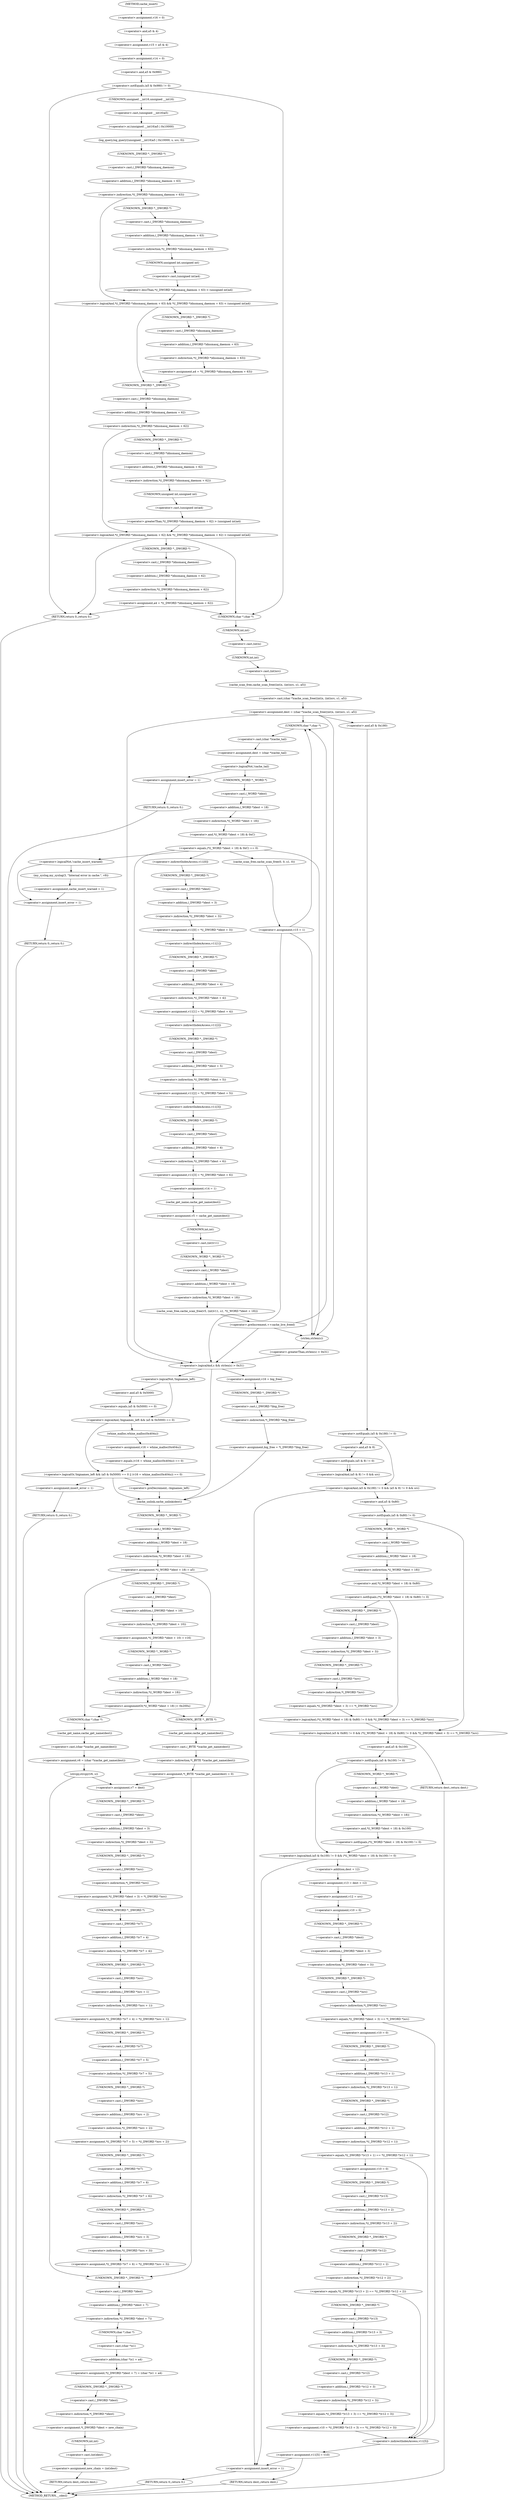 digraph cache_insert {  
"1000132" [label = "(<operator>.assignment,v16 = 0)" ]
"1000135" [label = "(<operator>.assignment,v15 = a5 & 4)" ]
"1000137" [label = "(<operator>.and,a5 & 4)" ]
"1000140" [label = "(<operator>.assignment,v14 = 0)" ]
"1000144" [label = "(<operator>.notEquals,(a5 & 0x980) != 0)" ]
"1000145" [label = "(<operator>.and,a5 & 0x980)" ]
"1000150" [label = "(log_query,log_query((unsigned __int16)a5 | 0x10000, s, src, 0))" ]
"1000151" [label = "(<operator>.or,(unsigned __int16)a5 | 0x10000)" ]
"1000152" [label = "(<operator>.cast,(unsigned __int16)a5)" ]
"1000153" [label = "(UNKNOWN,unsigned __int16,unsigned __int16)" ]
"1000160" [label = "(<operator>.logicalAnd,*((_DWORD *)dnsmasq_daemon + 63) && *((_DWORD *)dnsmasq_daemon + 63) < (unsigned int)a4)" ]
"1000161" [label = "(<operator>.indirection,*((_DWORD *)dnsmasq_daemon + 63))" ]
"1000162" [label = "(<operator>.addition,(_DWORD *)dnsmasq_daemon + 63)" ]
"1000163" [label = "(<operator>.cast,(_DWORD *)dnsmasq_daemon)" ]
"1000164" [label = "(UNKNOWN,_DWORD *,_DWORD *)" ]
"1000167" [label = "(<operator>.lessThan,*((_DWORD *)dnsmasq_daemon + 63) < (unsigned int)a4)" ]
"1000168" [label = "(<operator>.indirection,*((_DWORD *)dnsmasq_daemon + 63))" ]
"1000169" [label = "(<operator>.addition,(_DWORD *)dnsmasq_daemon + 63)" ]
"1000170" [label = "(<operator>.cast,(_DWORD *)dnsmasq_daemon)" ]
"1000171" [label = "(UNKNOWN,_DWORD *,_DWORD *)" ]
"1000174" [label = "(<operator>.cast,(unsigned int)a4)" ]
"1000175" [label = "(UNKNOWN,unsigned int,unsigned int)" ]
"1000177" [label = "(<operator>.assignment,a4 = *((_DWORD *)dnsmasq_daemon + 63))" ]
"1000179" [label = "(<operator>.indirection,*((_DWORD *)dnsmasq_daemon + 63))" ]
"1000180" [label = "(<operator>.addition,(_DWORD *)dnsmasq_daemon + 63)" ]
"1000181" [label = "(<operator>.cast,(_DWORD *)dnsmasq_daemon)" ]
"1000182" [label = "(UNKNOWN,_DWORD *,_DWORD *)" ]
"1000186" [label = "(<operator>.logicalAnd,*((_DWORD *)dnsmasq_daemon + 62) && *((_DWORD *)dnsmasq_daemon + 62) > (unsigned int)a4)" ]
"1000187" [label = "(<operator>.indirection,*((_DWORD *)dnsmasq_daemon + 62))" ]
"1000188" [label = "(<operator>.addition,(_DWORD *)dnsmasq_daemon + 62)" ]
"1000189" [label = "(<operator>.cast,(_DWORD *)dnsmasq_daemon)" ]
"1000190" [label = "(UNKNOWN,_DWORD *,_DWORD *)" ]
"1000193" [label = "(<operator>.greaterThan,*((_DWORD *)dnsmasq_daemon + 62) > (unsigned int)a4)" ]
"1000194" [label = "(<operator>.indirection,*((_DWORD *)dnsmasq_daemon + 62))" ]
"1000195" [label = "(<operator>.addition,(_DWORD *)dnsmasq_daemon + 62)" ]
"1000196" [label = "(<operator>.cast,(_DWORD *)dnsmasq_daemon)" ]
"1000197" [label = "(UNKNOWN,_DWORD *,_DWORD *)" ]
"1000200" [label = "(<operator>.cast,(unsigned int)a4)" ]
"1000201" [label = "(UNKNOWN,unsigned int,unsigned int)" ]
"1000203" [label = "(<operator>.assignment,a4 = *((_DWORD *)dnsmasq_daemon + 62))" ]
"1000205" [label = "(<operator>.indirection,*((_DWORD *)dnsmasq_daemon + 62))" ]
"1000206" [label = "(<operator>.addition,(_DWORD *)dnsmasq_daemon + 62)" ]
"1000207" [label = "(<operator>.cast,(_DWORD *)dnsmasq_daemon)" ]
"1000208" [label = "(UNKNOWN,_DWORD *,_DWORD *)" ]
"1000213" [label = "(RETURN,return 0;,return 0;)" ]
"1000215" [label = "(<operator>.assignment,dest = (char *)cache_scan_free((int)s, (int)src, s1, a5))" ]
"1000217" [label = "(<operator>.cast,(char *)cache_scan_free((int)s, (int)src, s1, a5))" ]
"1000218" [label = "(UNKNOWN,char *,char *)" ]
"1000219" [label = "(cache_scan_free,cache_scan_free((int)s, (int)src, s1, a5))" ]
"1000220" [label = "(<operator>.cast,(int)s)" ]
"1000221" [label = "(UNKNOWN,int,int)" ]
"1000223" [label = "(<operator>.cast,(int)src)" ]
"1000224" [label = "(UNKNOWN,int,int)" ]
"1000232" [label = "(<operator>.logicalAnd,(a5 & 0x180) != 0 && (a5 & 8) != 0 && src)" ]
"1000233" [label = "(<operator>.notEquals,(a5 & 0x180) != 0)" ]
"1000234" [label = "(<operator>.and,a5 & 0x180)" ]
"1000238" [label = "(<operator>.logicalAnd,(a5 & 8) != 0 && src)" ]
"1000239" [label = "(<operator>.notEquals,(a5 & 8) != 0)" ]
"1000240" [label = "(<operator>.and,a5 & 8)" ]
"1000247" [label = "(<operator>.logicalAnd,(a5 & 0x80) != 0 && (*((_WORD *)dest + 18) & 0x80) != 0 && *((_DWORD *)dest + 3) == *(_DWORD *)src)" ]
"1000248" [label = "(<operator>.notEquals,(a5 & 0x80) != 0)" ]
"1000249" [label = "(<operator>.and,a5 & 0x80)" ]
"1000253" [label = "(<operator>.logicalAnd,(*((_WORD *)dest + 18) & 0x80) != 0 && *((_DWORD *)dest + 3) == *(_DWORD *)src)" ]
"1000254" [label = "(<operator>.notEquals,(*((_WORD *)dest + 18) & 0x80) != 0)" ]
"1000255" [label = "(<operator>.and,*((_WORD *)dest + 18) & 0x80)" ]
"1000256" [label = "(<operator>.indirection,*((_WORD *)dest + 18))" ]
"1000257" [label = "(<operator>.addition,(_WORD *)dest + 18)" ]
"1000258" [label = "(<operator>.cast,(_WORD *)dest)" ]
"1000259" [label = "(UNKNOWN,_WORD *,_WORD *)" ]
"1000264" [label = "(<operator>.equals,*((_DWORD *)dest + 3) == *(_DWORD *)src)" ]
"1000265" [label = "(<operator>.indirection,*((_DWORD *)dest + 3))" ]
"1000266" [label = "(<operator>.addition,(_DWORD *)dest + 3)" ]
"1000267" [label = "(<operator>.cast,(_DWORD *)dest)" ]
"1000268" [label = "(UNKNOWN,_DWORD *,_DWORD *)" ]
"1000271" [label = "(<operator>.indirection,*(_DWORD *)src)" ]
"1000272" [label = "(<operator>.cast,(_DWORD *)src)" ]
"1000273" [label = "(UNKNOWN,_DWORD *,_DWORD *)" ]
"1000275" [label = "(RETURN,return dest;,return dest;)" ]
"1000278" [label = "(<operator>.logicalAnd,(a5 & 0x100) != 0 && (*((_WORD *)dest + 18) & 0x100) != 0)" ]
"1000279" [label = "(<operator>.notEquals,(a5 & 0x100) != 0)" ]
"1000280" [label = "(<operator>.and,a5 & 0x100)" ]
"1000284" [label = "(<operator>.notEquals,(*((_WORD *)dest + 18) & 0x100) != 0)" ]
"1000285" [label = "(<operator>.and,*((_WORD *)dest + 18) & 0x100)" ]
"1000286" [label = "(<operator>.indirection,*((_WORD *)dest + 18))" ]
"1000287" [label = "(<operator>.addition,(_WORD *)dest + 18)" ]
"1000288" [label = "(<operator>.cast,(_WORD *)dest)" ]
"1000289" [label = "(UNKNOWN,_WORD *,_WORD *)" ]
"1000295" [label = "(<operator>.assignment,v13 = dest + 12)" ]
"1000297" [label = "(<operator>.addition,dest + 12)" ]
"1000300" [label = "(<operator>.assignment,v12 = src)" ]
"1000303" [label = "(<operator>.assignment,v10 = 0)" ]
"1000307" [label = "(<operator>.equals,*((_DWORD *)dest + 3) == *(_DWORD *)src)" ]
"1000308" [label = "(<operator>.indirection,*((_DWORD *)dest + 3))" ]
"1000309" [label = "(<operator>.addition,(_DWORD *)dest + 3)" ]
"1000310" [label = "(<operator>.cast,(_DWORD *)dest)" ]
"1000311" [label = "(UNKNOWN,_DWORD *,_DWORD *)" ]
"1000314" [label = "(<operator>.indirection,*(_DWORD *)src)" ]
"1000315" [label = "(<operator>.cast,(_DWORD *)src)" ]
"1000316" [label = "(UNKNOWN,_DWORD *,_DWORD *)" ]
"1000319" [label = "(<operator>.assignment,v10 = 0)" ]
"1000323" [label = "(<operator>.equals,*((_DWORD *)v13 + 1) == *((_DWORD *)v12 + 1))" ]
"1000324" [label = "(<operator>.indirection,*((_DWORD *)v13 + 1))" ]
"1000325" [label = "(<operator>.addition,(_DWORD *)v13 + 1)" ]
"1000326" [label = "(<operator>.cast,(_DWORD *)v13)" ]
"1000327" [label = "(UNKNOWN,_DWORD *,_DWORD *)" ]
"1000330" [label = "(<operator>.indirection,*((_DWORD *)v12 + 1))" ]
"1000331" [label = "(<operator>.addition,(_DWORD *)v12 + 1)" ]
"1000332" [label = "(<operator>.cast,(_DWORD *)v12)" ]
"1000333" [label = "(UNKNOWN,_DWORD *,_DWORD *)" ]
"1000337" [label = "(<operator>.assignment,v10 = 0)" ]
"1000341" [label = "(<operator>.equals,*((_DWORD *)v13 + 2) == *((_DWORD *)v12 + 2))" ]
"1000342" [label = "(<operator>.indirection,*((_DWORD *)v13 + 2))" ]
"1000343" [label = "(<operator>.addition,(_DWORD *)v13 + 2)" ]
"1000344" [label = "(<operator>.cast,(_DWORD *)v13)" ]
"1000345" [label = "(UNKNOWN,_DWORD *,_DWORD *)" ]
"1000348" [label = "(<operator>.indirection,*((_DWORD *)v12 + 2))" ]
"1000349" [label = "(<operator>.addition,(_DWORD *)v12 + 2)" ]
"1000350" [label = "(<operator>.cast,(_DWORD *)v12)" ]
"1000351" [label = "(UNKNOWN,_DWORD *,_DWORD *)" ]
"1000354" [label = "(<operator>.assignment,v10 = *((_DWORD *)v13 + 3) == *((_DWORD *)v12 + 3))" ]
"1000356" [label = "(<operator>.equals,*((_DWORD *)v13 + 3) == *((_DWORD *)v12 + 3))" ]
"1000357" [label = "(<operator>.indirection,*((_DWORD *)v13 + 3))" ]
"1000358" [label = "(<operator>.addition,(_DWORD *)v13 + 3)" ]
"1000359" [label = "(<operator>.cast,(_DWORD *)v13)" ]
"1000360" [label = "(UNKNOWN,_DWORD *,_DWORD *)" ]
"1000363" [label = "(<operator>.indirection,*((_DWORD *)v12 + 3))" ]
"1000364" [label = "(<operator>.addition,(_DWORD *)v12 + 3)" ]
"1000365" [label = "(<operator>.cast,(_DWORD *)v12)" ]
"1000366" [label = "(UNKNOWN,_DWORD *,_DWORD *)" ]
"1000369" [label = "(<operator>.assignment,v11[5] = v10)" ]
"1000370" [label = "(<operator>.indirectIndexAccess,v11[5])" ]
"1000376" [label = "(RETURN,return dest;,return dest;)" ]
"1000378" [label = "(<operator>.assignment,insert_error = 1)" ]
"1000381" [label = "(RETURN,return 0;,return 0;)" ]
"1000386" [label = "(<operator>.assignment,dest = (char *)cache_tail)" ]
"1000388" [label = "(<operator>.cast,(char *)cache_tail)" ]
"1000389" [label = "(UNKNOWN,char *,char *)" ]
"1000392" [label = "(<operator>.logicalNot,!cache_tail)" ]
"1000395" [label = "(<operator>.assignment,insert_error = 1)" ]
"1000398" [label = "(RETURN,return 0;,return 0;)" ]
"1000401" [label = "(<operator>.equals,(*((_WORD *)dest + 18) & 0xC) == 0)" ]
"1000402" [label = "(<operator>.and,*((_WORD *)dest + 18) & 0xC)" ]
"1000403" [label = "(<operator>.indirection,*((_WORD *)dest + 18))" ]
"1000404" [label = "(<operator>.addition,(_WORD *)dest + 18)" ]
"1000405" [label = "(<operator>.cast,(_WORD *)dest)" ]
"1000406" [label = "(UNKNOWN,_WORD *,_WORD *)" ]
"1000416" [label = "(<operator>.logicalNot,!cache_insert_warned)" ]
"1000419" [label = "(my_syslog,my_syslog(3, \"Internal error in cache.\", v9))" ]
"1000423" [label = "(<operator>.assignment,cache_insert_warned = 1)" ]
"1000426" [label = "(<operator>.assignment,insert_error = 1)" ]
"1000429" [label = "(RETURN,return 0;,return 0;)" ]
"1000434" [label = "(<operator>.assignment,v11[0] = *((_DWORD *)dest + 3))" ]
"1000435" [label = "(<operator>.indirectIndexAccess,v11[0])" ]
"1000438" [label = "(<operator>.indirection,*((_DWORD *)dest + 3))" ]
"1000439" [label = "(<operator>.addition,(_DWORD *)dest + 3)" ]
"1000440" [label = "(<operator>.cast,(_DWORD *)dest)" ]
"1000441" [label = "(UNKNOWN,_DWORD *,_DWORD *)" ]
"1000444" [label = "(<operator>.assignment,v11[1] = *((_DWORD *)dest + 4))" ]
"1000445" [label = "(<operator>.indirectIndexAccess,v11[1])" ]
"1000448" [label = "(<operator>.indirection,*((_DWORD *)dest + 4))" ]
"1000449" [label = "(<operator>.addition,(_DWORD *)dest + 4)" ]
"1000450" [label = "(<operator>.cast,(_DWORD *)dest)" ]
"1000451" [label = "(UNKNOWN,_DWORD *,_DWORD *)" ]
"1000454" [label = "(<operator>.assignment,v11[2] = *((_DWORD *)dest + 5))" ]
"1000455" [label = "(<operator>.indirectIndexAccess,v11[2])" ]
"1000458" [label = "(<operator>.indirection,*((_DWORD *)dest + 5))" ]
"1000459" [label = "(<operator>.addition,(_DWORD *)dest + 5)" ]
"1000460" [label = "(<operator>.cast,(_DWORD *)dest)" ]
"1000461" [label = "(UNKNOWN,_DWORD *,_DWORD *)" ]
"1000464" [label = "(<operator>.assignment,v11[3] = *((_DWORD *)dest + 6))" ]
"1000465" [label = "(<operator>.indirectIndexAccess,v11[3])" ]
"1000468" [label = "(<operator>.indirection,*((_DWORD *)dest + 6))" ]
"1000469" [label = "(<operator>.addition,(_DWORD *)dest + 6)" ]
"1000470" [label = "(<operator>.cast,(_DWORD *)dest)" ]
"1000471" [label = "(UNKNOWN,_DWORD *,_DWORD *)" ]
"1000474" [label = "(<operator>.assignment,v14 = 1)" ]
"1000477" [label = "(<operator>.assignment,v5 = cache_get_name(dest))" ]
"1000479" [label = "(cache_get_name,cache_get_name(dest))" ]
"1000481" [label = "(cache_scan_free,cache_scan_free(v5, (int)v11, s1, *((_WORD *)dest + 18)))" ]
"1000483" [label = "(<operator>.cast,(int)v11)" ]
"1000484" [label = "(UNKNOWN,int,int)" ]
"1000487" [label = "(<operator>.indirection,*((_WORD *)dest + 18))" ]
"1000488" [label = "(<operator>.addition,(_WORD *)dest + 18)" ]
"1000489" [label = "(<operator>.cast,(_WORD *)dest)" ]
"1000490" [label = "(UNKNOWN,_WORD *,_WORD *)" ]
"1000493" [label = "(<operator>.preIncrement,++cache_live_freed)" ]
"1000497" [label = "(cache_scan_free,cache_scan_free(0, 0, s1, 0))" ]
"1000502" [label = "(<operator>.assignment,v15 = 1)" ]
"1000506" [label = "(<operator>.logicalAnd,s && strlen(s) > 0x31)" ]
"1000508" [label = "(<operator>.greaterThan,strlen(s) > 0x31)" ]
"1000509" [label = "(strlen,strlen(s))" ]
"1000516" [label = "(<operator>.assignment,v16 = big_free)" ]
"1000519" [label = "(<operator>.assignment,big_free = *(_DWORD *)big_free)" ]
"1000521" [label = "(<operator>.indirection,*(_DWORD *)big_free)" ]
"1000522" [label = "(<operator>.cast,(_DWORD *)big_free)" ]
"1000523" [label = "(UNKNOWN,_DWORD *,_DWORD *)" ]
"1000528" [label = "(<operator>.logicalOr,!bignames_left && (a5 & 0x5000) == 0 || (v16 = whine_malloc(0x404u)) == 0)" ]
"1000529" [label = "(<operator>.logicalAnd,!bignames_left && (a5 & 0x5000) == 0)" ]
"1000530" [label = "(<operator>.logicalNot,!bignames_left)" ]
"1000532" [label = "(<operator>.equals,(a5 & 0x5000) == 0)" ]
"1000533" [label = "(<operator>.and,a5 & 0x5000)" ]
"1000537" [label = "(<operator>.equals,(v16 = whine_malloc(0x404u)) == 0)" ]
"1000538" [label = "(<operator>.assignment,v16 = whine_malloc(0x404u))" ]
"1000540" [label = "(whine_malloc,whine_malloc(0x404u))" ]
"1000544" [label = "(<operator>.assignment,insert_error = 1)" ]
"1000547" [label = "(RETURN,return 0;,return 0;)" ]
"1000551" [label = "(<operator>.preDecrement,--bignames_left)" ]
"1000553" [label = "(cache_unlink,cache_unlink(dest))" ]
"1000555" [label = "(<operator>.assignment,*((_WORD *)dest + 18) = a5)" ]
"1000556" [label = "(<operator>.indirection,*((_WORD *)dest + 18))" ]
"1000557" [label = "(<operator>.addition,(_WORD *)dest + 18)" ]
"1000558" [label = "(<operator>.cast,(_WORD *)dest)" ]
"1000559" [label = "(UNKNOWN,_WORD *,_WORD *)" ]
"1000566" [label = "(<operator>.assignment,*((_DWORD *)dest + 10) = v16)" ]
"1000567" [label = "(<operator>.indirection,*((_DWORD *)dest + 10))" ]
"1000568" [label = "(<operator>.addition,(_DWORD *)dest + 10)" ]
"1000569" [label = "(<operator>.cast,(_DWORD *)dest)" ]
"1000570" [label = "(UNKNOWN,_DWORD *,_DWORD *)" ]
"1000574" [label = "(<operators>.assignmentOr,*((_WORD *)dest + 18) |= 0x200u)" ]
"1000575" [label = "(<operator>.indirection,*((_WORD *)dest + 18))" ]
"1000576" [label = "(<operator>.addition,(_WORD *)dest + 18)" ]
"1000577" [label = "(<operator>.cast,(_WORD *)dest)" ]
"1000578" [label = "(UNKNOWN,_WORD *,_WORD *)" ]
"1000585" [label = "(<operator>.assignment,v6 = (char *)cache_get_name(dest))" ]
"1000587" [label = "(<operator>.cast,(char *)cache_get_name(dest))" ]
"1000588" [label = "(UNKNOWN,char *,char *)" ]
"1000589" [label = "(cache_get_name,cache_get_name(dest))" ]
"1000591" [label = "(strcpy,strcpy(v6, s))" ]
"1000596" [label = "(<operator>.assignment,*(_BYTE *)cache_get_name(dest) = 0)" ]
"1000597" [label = "(<operator>.indirection,*(_BYTE *)cache_get_name(dest))" ]
"1000598" [label = "(<operator>.cast,(_BYTE *)cache_get_name(dest))" ]
"1000599" [label = "(UNKNOWN,_BYTE *,_BYTE *)" ]
"1000600" [label = "(cache_get_name,cache_get_name(dest))" ]
"1000606" [label = "(<operator>.assignment,v7 = dest)" ]
"1000609" [label = "(<operator>.assignment,*((_DWORD *)dest + 3) = *(_DWORD *)src)" ]
"1000610" [label = "(<operator>.indirection,*((_DWORD *)dest + 3))" ]
"1000611" [label = "(<operator>.addition,(_DWORD *)dest + 3)" ]
"1000612" [label = "(<operator>.cast,(_DWORD *)dest)" ]
"1000613" [label = "(UNKNOWN,_DWORD *,_DWORD *)" ]
"1000616" [label = "(<operator>.indirection,*(_DWORD *)src)" ]
"1000617" [label = "(<operator>.cast,(_DWORD *)src)" ]
"1000618" [label = "(UNKNOWN,_DWORD *,_DWORD *)" ]
"1000620" [label = "(<operator>.assignment,*((_DWORD *)v7 + 4) = *((_DWORD *)src + 1))" ]
"1000621" [label = "(<operator>.indirection,*((_DWORD *)v7 + 4))" ]
"1000622" [label = "(<operator>.addition,(_DWORD *)v7 + 4)" ]
"1000623" [label = "(<operator>.cast,(_DWORD *)v7)" ]
"1000624" [label = "(UNKNOWN,_DWORD *,_DWORD *)" ]
"1000627" [label = "(<operator>.indirection,*((_DWORD *)src + 1))" ]
"1000628" [label = "(<operator>.addition,(_DWORD *)src + 1)" ]
"1000629" [label = "(<operator>.cast,(_DWORD *)src)" ]
"1000630" [label = "(UNKNOWN,_DWORD *,_DWORD *)" ]
"1000633" [label = "(<operator>.assignment,*((_DWORD *)v7 + 5) = *((_DWORD *)src + 2))" ]
"1000634" [label = "(<operator>.indirection,*((_DWORD *)v7 + 5))" ]
"1000635" [label = "(<operator>.addition,(_DWORD *)v7 + 5)" ]
"1000636" [label = "(<operator>.cast,(_DWORD *)v7)" ]
"1000637" [label = "(UNKNOWN,_DWORD *,_DWORD *)" ]
"1000640" [label = "(<operator>.indirection,*((_DWORD *)src + 2))" ]
"1000641" [label = "(<operator>.addition,(_DWORD *)src + 2)" ]
"1000642" [label = "(<operator>.cast,(_DWORD *)src)" ]
"1000643" [label = "(UNKNOWN,_DWORD *,_DWORD *)" ]
"1000646" [label = "(<operator>.assignment,*((_DWORD *)v7 + 6) = *((_DWORD *)src + 3))" ]
"1000647" [label = "(<operator>.indirection,*((_DWORD *)v7 + 6))" ]
"1000648" [label = "(<operator>.addition,(_DWORD *)v7 + 6)" ]
"1000649" [label = "(<operator>.cast,(_DWORD *)v7)" ]
"1000650" [label = "(UNKNOWN,_DWORD *,_DWORD *)" ]
"1000653" [label = "(<operator>.indirection,*((_DWORD *)src + 3))" ]
"1000654" [label = "(<operator>.addition,(_DWORD *)src + 3)" ]
"1000655" [label = "(<operator>.cast,(_DWORD *)src)" ]
"1000656" [label = "(UNKNOWN,_DWORD *,_DWORD *)" ]
"1000659" [label = "(<operator>.assignment,*((_DWORD *)dest + 7) = (char *)s1 + a4)" ]
"1000660" [label = "(<operator>.indirection,*((_DWORD *)dest + 7))" ]
"1000661" [label = "(<operator>.addition,(_DWORD *)dest + 7)" ]
"1000662" [label = "(<operator>.cast,(_DWORD *)dest)" ]
"1000663" [label = "(UNKNOWN,_DWORD *,_DWORD *)" ]
"1000666" [label = "(<operator>.addition,(char *)s1 + a4)" ]
"1000667" [label = "(<operator>.cast,(char *)s1)" ]
"1000668" [label = "(UNKNOWN,char *,char *)" ]
"1000671" [label = "(<operator>.assignment,*(_DWORD *)dest = new_chain)" ]
"1000672" [label = "(<operator>.indirection,*(_DWORD *)dest)" ]
"1000673" [label = "(<operator>.cast,(_DWORD *)dest)" ]
"1000674" [label = "(UNKNOWN,_DWORD *,_DWORD *)" ]
"1000677" [label = "(<operator>.assignment,new_chain = (int)dest)" ]
"1000679" [label = "(<operator>.cast,(int)dest)" ]
"1000680" [label = "(UNKNOWN,int,int)" ]
"1000682" [label = "(RETURN,return dest;,return dest;)" ]
"1000113" [label = "(METHOD,cache_insert)" ]
"1000684" [label = "(METHOD_RETURN,__cdecl)" ]
  "1000132" -> "1000137" 
  "1000135" -> "1000140" 
  "1000137" -> "1000135" 
  "1000140" -> "1000145" 
  "1000144" -> "1000153" 
  "1000144" -> "1000213" 
  "1000144" -> "1000218" 
  "1000145" -> "1000144" 
  "1000150" -> "1000164" 
  "1000151" -> "1000150" 
  "1000152" -> "1000151" 
  "1000153" -> "1000152" 
  "1000160" -> "1000190" 
  "1000160" -> "1000182" 
  "1000161" -> "1000171" 
  "1000161" -> "1000160" 
  "1000162" -> "1000161" 
  "1000163" -> "1000162" 
  "1000164" -> "1000163" 
  "1000167" -> "1000160" 
  "1000168" -> "1000175" 
  "1000169" -> "1000168" 
  "1000170" -> "1000169" 
  "1000171" -> "1000170" 
  "1000174" -> "1000167" 
  "1000175" -> "1000174" 
  "1000177" -> "1000190" 
  "1000179" -> "1000177" 
  "1000180" -> "1000179" 
  "1000181" -> "1000180" 
  "1000182" -> "1000181" 
  "1000186" -> "1000208" 
  "1000186" -> "1000213" 
  "1000186" -> "1000218" 
  "1000187" -> "1000197" 
  "1000187" -> "1000186" 
  "1000188" -> "1000187" 
  "1000189" -> "1000188" 
  "1000190" -> "1000189" 
  "1000193" -> "1000186" 
  "1000194" -> "1000201" 
  "1000195" -> "1000194" 
  "1000196" -> "1000195" 
  "1000197" -> "1000196" 
  "1000200" -> "1000193" 
  "1000201" -> "1000200" 
  "1000203" -> "1000213" 
  "1000203" -> "1000218" 
  "1000205" -> "1000203" 
  "1000206" -> "1000205" 
  "1000207" -> "1000206" 
  "1000208" -> "1000207" 
  "1000213" -> "1000684" 
  "1000215" -> "1000234" 
  "1000215" -> "1000389" 
  "1000215" -> "1000506" 
  "1000215" -> "1000509" 
  "1000217" -> "1000215" 
  "1000218" -> "1000221" 
  "1000219" -> "1000217" 
  "1000220" -> "1000224" 
  "1000221" -> "1000220" 
  "1000223" -> "1000219" 
  "1000224" -> "1000223" 
  "1000232" -> "1000249" 
  "1000232" -> "1000378" 
  "1000233" -> "1000232" 
  "1000233" -> "1000240" 
  "1000234" -> "1000233" 
  "1000238" -> "1000232" 
  "1000239" -> "1000238" 
  "1000239" -> "1000238" 
  "1000240" -> "1000239" 
  "1000247" -> "1000275" 
  "1000247" -> "1000280" 
  "1000248" -> "1000259" 
  "1000248" -> "1000247" 
  "1000249" -> "1000248" 
  "1000253" -> "1000247" 
  "1000254" -> "1000268" 
  "1000254" -> "1000253" 
  "1000255" -> "1000254" 
  "1000256" -> "1000255" 
  "1000257" -> "1000256" 
  "1000258" -> "1000257" 
  "1000259" -> "1000258" 
  "1000264" -> "1000253" 
  "1000265" -> "1000273" 
  "1000266" -> "1000265" 
  "1000267" -> "1000266" 
  "1000268" -> "1000267" 
  "1000271" -> "1000264" 
  "1000272" -> "1000271" 
  "1000273" -> "1000272" 
  "1000275" -> "1000684" 
  "1000278" -> "1000297" 
  "1000278" -> "1000378" 
  "1000279" -> "1000289" 
  "1000279" -> "1000278" 
  "1000280" -> "1000279" 
  "1000284" -> "1000278" 
  "1000285" -> "1000284" 
  "1000286" -> "1000285" 
  "1000287" -> "1000286" 
  "1000288" -> "1000287" 
  "1000289" -> "1000288" 
  "1000295" -> "1000300" 
  "1000297" -> "1000295" 
  "1000300" -> "1000303" 
  "1000303" -> "1000311" 
  "1000307" -> "1000319" 
  "1000307" -> "1000370" 
  "1000308" -> "1000316" 
  "1000309" -> "1000308" 
  "1000310" -> "1000309" 
  "1000311" -> "1000310" 
  "1000314" -> "1000307" 
  "1000315" -> "1000314" 
  "1000316" -> "1000315" 
  "1000319" -> "1000327" 
  "1000323" -> "1000337" 
  "1000323" -> "1000370" 
  "1000324" -> "1000333" 
  "1000325" -> "1000324" 
  "1000326" -> "1000325" 
  "1000327" -> "1000326" 
  "1000330" -> "1000323" 
  "1000331" -> "1000330" 
  "1000332" -> "1000331" 
  "1000333" -> "1000332" 
  "1000337" -> "1000345" 
  "1000341" -> "1000360" 
  "1000341" -> "1000370" 
  "1000342" -> "1000351" 
  "1000343" -> "1000342" 
  "1000344" -> "1000343" 
  "1000345" -> "1000344" 
  "1000348" -> "1000341" 
  "1000349" -> "1000348" 
  "1000350" -> "1000349" 
  "1000351" -> "1000350" 
  "1000354" -> "1000370" 
  "1000356" -> "1000354" 
  "1000357" -> "1000366" 
  "1000358" -> "1000357" 
  "1000359" -> "1000358" 
  "1000360" -> "1000359" 
  "1000363" -> "1000356" 
  "1000364" -> "1000363" 
  "1000365" -> "1000364" 
  "1000366" -> "1000365" 
  "1000369" -> "1000376" 
  "1000369" -> "1000378" 
  "1000370" -> "1000369" 
  "1000376" -> "1000684" 
  "1000378" -> "1000381" 
  "1000381" -> "1000684" 
  "1000386" -> "1000392" 
  "1000388" -> "1000386" 
  "1000389" -> "1000388" 
  "1000392" -> "1000406" 
  "1000392" -> "1000395" 
  "1000395" -> "1000398" 
  "1000398" -> "1000684" 
  "1000401" -> "1000506" 
  "1000401" -> "1000509" 
  "1000401" -> "1000416" 
  "1000401" -> "1000435" 
  "1000401" -> "1000497" 
  "1000402" -> "1000401" 
  "1000403" -> "1000402" 
  "1000404" -> "1000403" 
  "1000405" -> "1000404" 
  "1000406" -> "1000405" 
  "1000416" -> "1000419" 
  "1000416" -> "1000426" 
  "1000419" -> "1000423" 
  "1000423" -> "1000426" 
  "1000426" -> "1000429" 
  "1000429" -> "1000684" 
  "1000434" -> "1000445" 
  "1000435" -> "1000441" 
  "1000438" -> "1000434" 
  "1000439" -> "1000438" 
  "1000440" -> "1000439" 
  "1000441" -> "1000440" 
  "1000444" -> "1000455" 
  "1000445" -> "1000451" 
  "1000448" -> "1000444" 
  "1000449" -> "1000448" 
  "1000450" -> "1000449" 
  "1000451" -> "1000450" 
  "1000454" -> "1000465" 
  "1000455" -> "1000461" 
  "1000458" -> "1000454" 
  "1000459" -> "1000458" 
  "1000460" -> "1000459" 
  "1000461" -> "1000460" 
  "1000464" -> "1000474" 
  "1000465" -> "1000471" 
  "1000468" -> "1000464" 
  "1000469" -> "1000468" 
  "1000470" -> "1000469" 
  "1000471" -> "1000470" 
  "1000474" -> "1000479" 
  "1000477" -> "1000484" 
  "1000479" -> "1000477" 
  "1000481" -> "1000493" 
  "1000483" -> "1000490" 
  "1000484" -> "1000483" 
  "1000487" -> "1000481" 
  "1000488" -> "1000487" 
  "1000489" -> "1000488" 
  "1000490" -> "1000489" 
  "1000493" -> "1000389" 
  "1000493" -> "1000506" 
  "1000493" -> "1000509" 
  "1000497" -> "1000502" 
  "1000502" -> "1000389" 
  "1000502" -> "1000506" 
  "1000502" -> "1000509" 
  "1000506" -> "1000516" 
  "1000506" -> "1000530" 
  "1000506" -> "1000553" 
  "1000508" -> "1000506" 
  "1000509" -> "1000508" 
  "1000516" -> "1000523" 
  "1000519" -> "1000553" 
  "1000521" -> "1000519" 
  "1000522" -> "1000521" 
  "1000523" -> "1000522" 
  "1000528" -> "1000544" 
  "1000528" -> "1000551" 
  "1000528" -> "1000553" 
  "1000529" -> "1000528" 
  "1000529" -> "1000540" 
  "1000530" -> "1000529" 
  "1000530" -> "1000533" 
  "1000532" -> "1000529" 
  "1000533" -> "1000532" 
  "1000537" -> "1000528" 
  "1000538" -> "1000537" 
  "1000540" -> "1000538" 
  "1000544" -> "1000547" 
  "1000547" -> "1000684" 
  "1000551" -> "1000553" 
  "1000553" -> "1000559" 
  "1000555" -> "1000570" 
  "1000555" -> "1000599" 
  "1000555" -> "1000588" 
  "1000556" -> "1000555" 
  "1000557" -> "1000556" 
  "1000558" -> "1000557" 
  "1000559" -> "1000558" 
  "1000566" -> "1000578" 
  "1000567" -> "1000566" 
  "1000568" -> "1000567" 
  "1000569" -> "1000568" 
  "1000570" -> "1000569" 
  "1000574" -> "1000599" 
  "1000574" -> "1000588" 
  "1000575" -> "1000574" 
  "1000576" -> "1000575" 
  "1000577" -> "1000576" 
  "1000578" -> "1000577" 
  "1000585" -> "1000591" 
  "1000587" -> "1000585" 
  "1000588" -> "1000589" 
  "1000589" -> "1000587" 
  "1000591" -> "1000663" 
  "1000591" -> "1000606" 
  "1000596" -> "1000663" 
  "1000596" -> "1000606" 
  "1000597" -> "1000596" 
  "1000598" -> "1000597" 
  "1000599" -> "1000600" 
  "1000600" -> "1000598" 
  "1000606" -> "1000613" 
  "1000609" -> "1000624" 
  "1000610" -> "1000618" 
  "1000611" -> "1000610" 
  "1000612" -> "1000611" 
  "1000613" -> "1000612" 
  "1000616" -> "1000609" 
  "1000617" -> "1000616" 
  "1000618" -> "1000617" 
  "1000620" -> "1000637" 
  "1000621" -> "1000630" 
  "1000622" -> "1000621" 
  "1000623" -> "1000622" 
  "1000624" -> "1000623" 
  "1000627" -> "1000620" 
  "1000628" -> "1000627" 
  "1000629" -> "1000628" 
  "1000630" -> "1000629" 
  "1000633" -> "1000650" 
  "1000634" -> "1000643" 
  "1000635" -> "1000634" 
  "1000636" -> "1000635" 
  "1000637" -> "1000636" 
  "1000640" -> "1000633" 
  "1000641" -> "1000640" 
  "1000642" -> "1000641" 
  "1000643" -> "1000642" 
  "1000646" -> "1000663" 
  "1000647" -> "1000656" 
  "1000648" -> "1000647" 
  "1000649" -> "1000648" 
  "1000650" -> "1000649" 
  "1000653" -> "1000646" 
  "1000654" -> "1000653" 
  "1000655" -> "1000654" 
  "1000656" -> "1000655" 
  "1000659" -> "1000674" 
  "1000660" -> "1000668" 
  "1000661" -> "1000660" 
  "1000662" -> "1000661" 
  "1000663" -> "1000662" 
  "1000666" -> "1000659" 
  "1000667" -> "1000666" 
  "1000668" -> "1000667" 
  "1000671" -> "1000680" 
  "1000672" -> "1000671" 
  "1000673" -> "1000672" 
  "1000674" -> "1000673" 
  "1000677" -> "1000682" 
  "1000679" -> "1000677" 
  "1000680" -> "1000679" 
  "1000682" -> "1000684" 
  "1000113" -> "1000132" 
}
